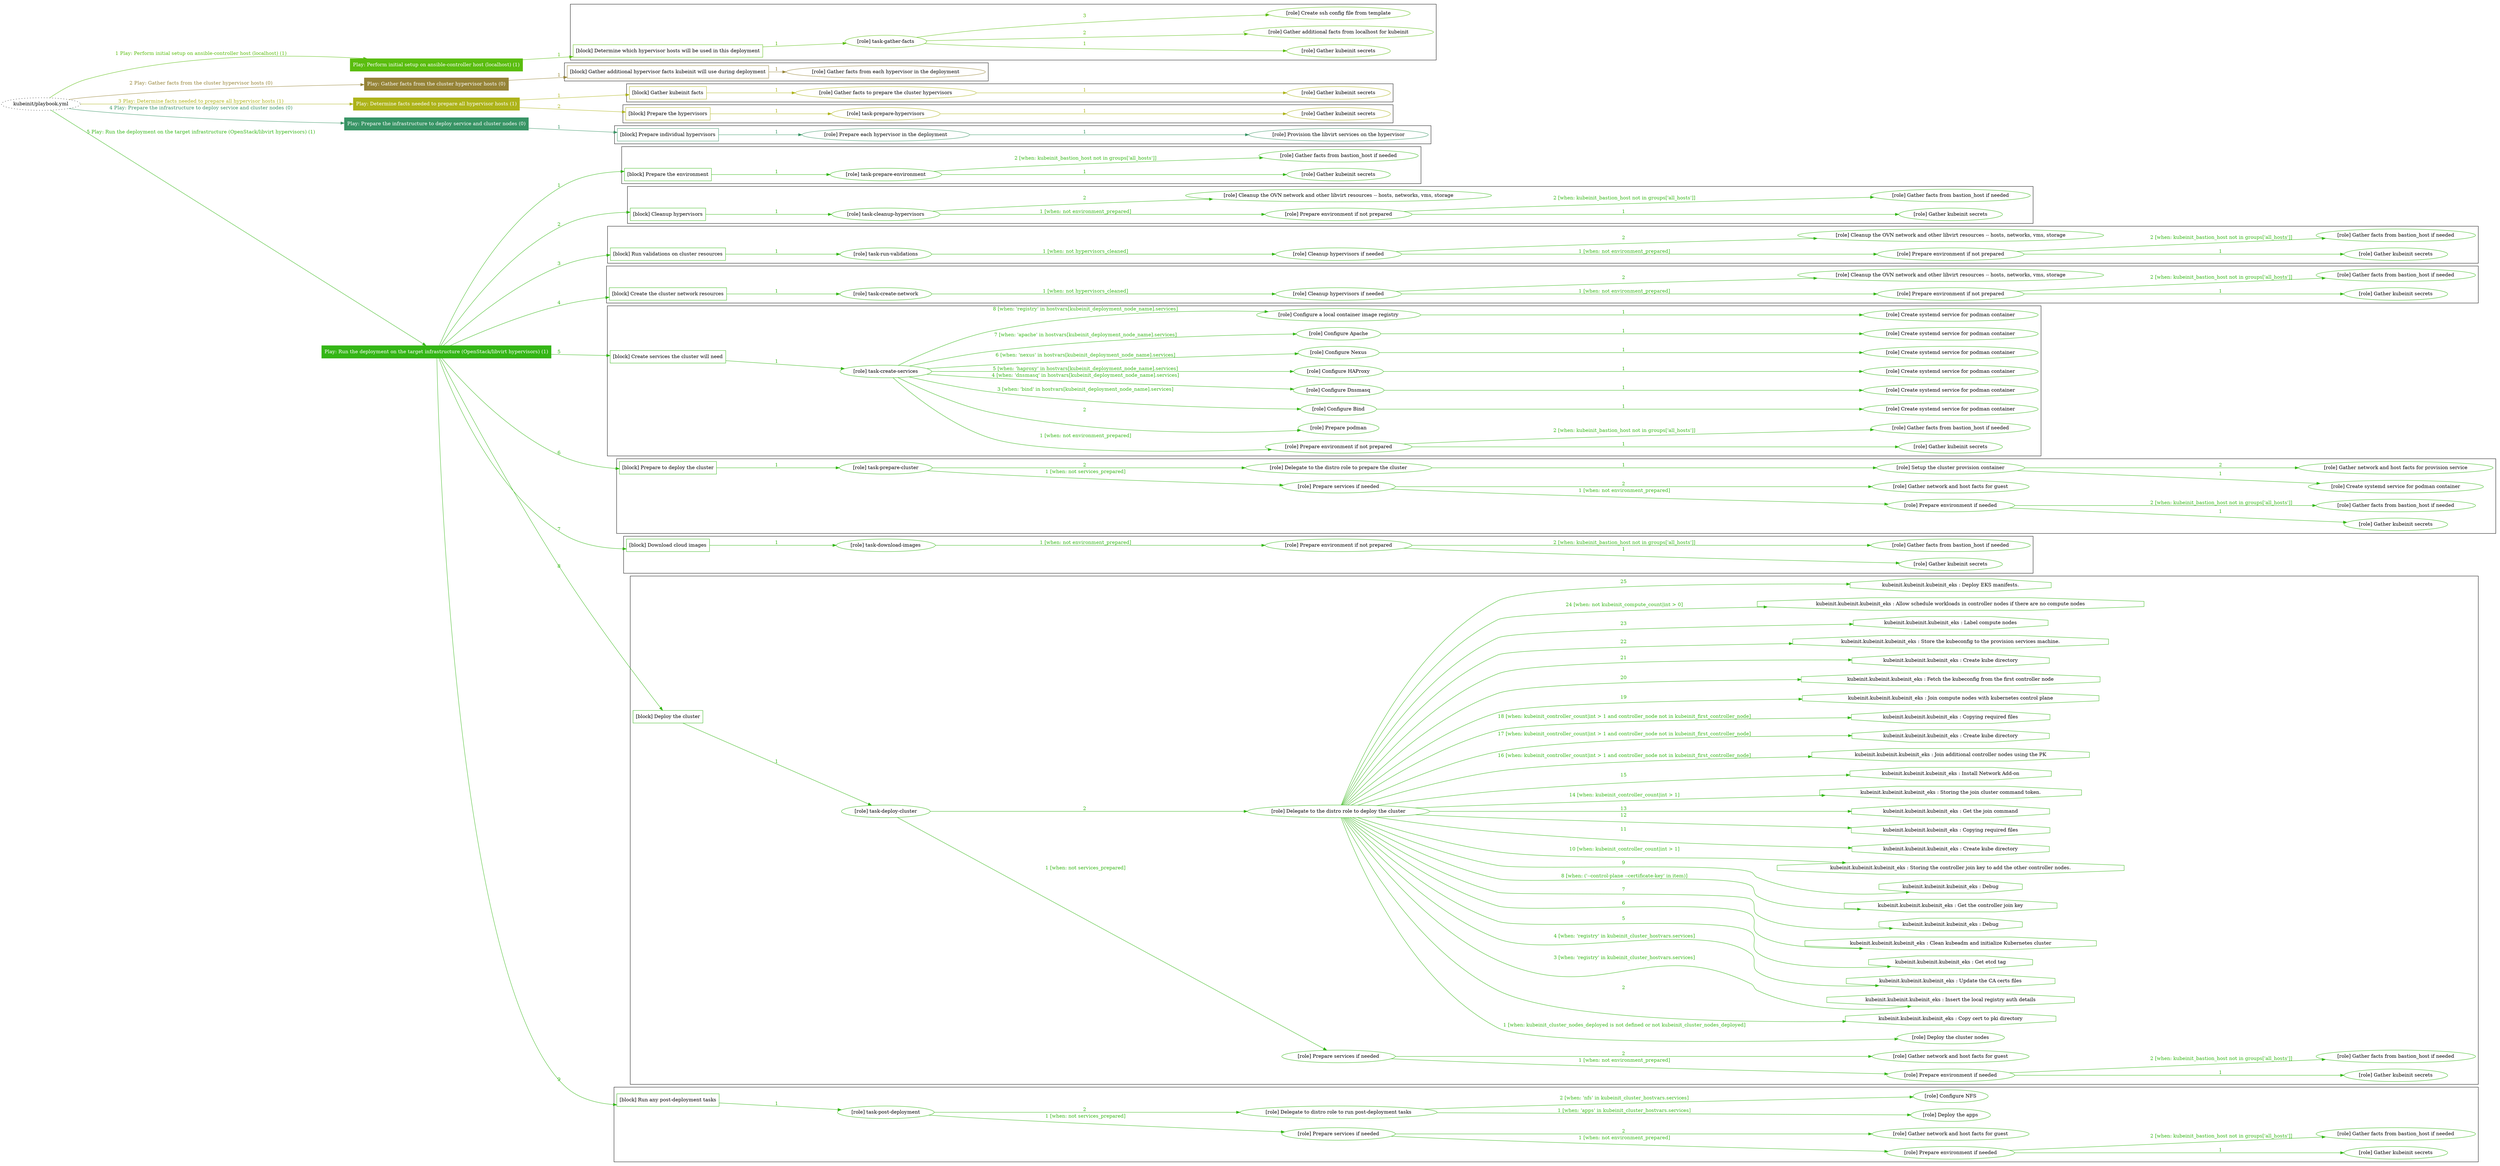 digraph {
	graph [concentrate=true ordering=in rankdir=LR ratio=fill]
	edge [esep=5 sep=10]
	"kubeinit/playbook.yml" [URL="/home/runner/work/kubeinit/kubeinit/kubeinit/playbook.yml" id=playbook_3c4a2fd6 style=dotted]
	"kubeinit/playbook.yml" -> play_ff56e941 [label="1 Play: Perform initial setup on ansible-controller host (localhost) (1)" color="#5abd0f" fontcolor="#5abd0f" id=edge_play_ff56e941 labeltooltip="1 Play: Perform initial setup on ansible-controller host (localhost) (1)" tooltip="1 Play: Perform initial setup on ansible-controller host (localhost) (1)"]
	subgraph "Play: Perform initial setup on ansible-controller host (localhost) (1)" {
		play_ff56e941 [label="Play: Perform initial setup on ansible-controller host (localhost) (1)" URL="/home/runner/work/kubeinit/kubeinit/kubeinit/playbook.yml" color="#5abd0f" fontcolor="#ffffff" id=play_ff56e941 shape=box style=filled tooltip=localhost]
		play_ff56e941 -> block_efc056bb [label=1 color="#5abd0f" fontcolor="#5abd0f" id=edge_block_efc056bb labeltooltip=1 tooltip=1]
		subgraph cluster_block_efc056bb {
			block_efc056bb [label="[block] Determine which hypervisor hosts will be used in this deployment" URL="/home/runner/work/kubeinit/kubeinit/kubeinit/playbook.yml" color="#5abd0f" id=block_efc056bb labeltooltip="Determine which hypervisor hosts will be used in this deployment" shape=box tooltip="Determine which hypervisor hosts will be used in this deployment"]
			block_efc056bb -> role_094a552e [label="1 " color="#5abd0f" fontcolor="#5abd0f" id=edge_role_094a552e labeltooltip="1 " tooltip="1 "]
			subgraph "task-gather-facts" {
				role_094a552e [label="[role] task-gather-facts" URL="/home/runner/work/kubeinit/kubeinit/kubeinit/playbook.yml" color="#5abd0f" id=role_094a552e tooltip="task-gather-facts"]
				role_094a552e -> role_f386c440 [label="1 " color="#5abd0f" fontcolor="#5abd0f" id=edge_role_f386c440 labeltooltip="1 " tooltip="1 "]
				subgraph "Gather kubeinit secrets" {
					role_f386c440 [label="[role] Gather kubeinit secrets" URL="/home/runner/.ansible/collections/ansible_collections/kubeinit/kubeinit/roles/kubeinit_prepare/tasks/build_hypervisors_group.yml" color="#5abd0f" id=role_f386c440 tooltip="Gather kubeinit secrets"]
				}
				role_094a552e -> role_ec011c38 [label="2 " color="#5abd0f" fontcolor="#5abd0f" id=edge_role_ec011c38 labeltooltip="2 " tooltip="2 "]
				subgraph "Gather additional facts from localhost for kubeinit" {
					role_ec011c38 [label="[role] Gather additional facts from localhost for kubeinit" URL="/home/runner/.ansible/collections/ansible_collections/kubeinit/kubeinit/roles/kubeinit_prepare/tasks/build_hypervisors_group.yml" color="#5abd0f" id=role_ec011c38 tooltip="Gather additional facts from localhost for kubeinit"]
				}
				role_094a552e -> role_1ea1b790 [label="3 " color="#5abd0f" fontcolor="#5abd0f" id=edge_role_1ea1b790 labeltooltip="3 " tooltip="3 "]
				subgraph "Create ssh config file from template" {
					role_1ea1b790 [label="[role] Create ssh config file from template" URL="/home/runner/.ansible/collections/ansible_collections/kubeinit/kubeinit/roles/kubeinit_prepare/tasks/build_hypervisors_group.yml" color="#5abd0f" id=role_1ea1b790 tooltip="Create ssh config file from template"]
				}
			}
		}
	}
	"kubeinit/playbook.yml" -> play_ea2cca3d [label="2 Play: Gather facts from the cluster hypervisor hosts (0)" color="#958337" fontcolor="#958337" id=edge_play_ea2cca3d labeltooltip="2 Play: Gather facts from the cluster hypervisor hosts (0)" tooltip="2 Play: Gather facts from the cluster hypervisor hosts (0)"]
	subgraph "Play: Gather facts from the cluster hypervisor hosts (0)" {
		play_ea2cca3d [label="Play: Gather facts from the cluster hypervisor hosts (0)" URL="/home/runner/work/kubeinit/kubeinit/kubeinit/playbook.yml" color="#958337" fontcolor="#ffffff" id=play_ea2cca3d shape=box style=filled tooltip="Play: Gather facts from the cluster hypervisor hosts (0)"]
		play_ea2cca3d -> block_453eec34 [label=1 color="#958337" fontcolor="#958337" id=edge_block_453eec34 labeltooltip=1 tooltip=1]
		subgraph cluster_block_453eec34 {
			block_453eec34 [label="[block] Gather additional hypervisor facts kubeinit will use during deployment" URL="/home/runner/work/kubeinit/kubeinit/kubeinit/playbook.yml" color="#958337" id=block_453eec34 labeltooltip="Gather additional hypervisor facts kubeinit will use during deployment" shape=box tooltip="Gather additional hypervisor facts kubeinit will use during deployment"]
			block_453eec34 -> role_09a8d9e7 [label="1 " color="#958337" fontcolor="#958337" id=edge_role_09a8d9e7 labeltooltip="1 " tooltip="1 "]
			subgraph "Gather facts from each hypervisor in the deployment" {
				role_09a8d9e7 [label="[role] Gather facts from each hypervisor in the deployment" URL="/home/runner/work/kubeinit/kubeinit/kubeinit/playbook.yml" color="#958337" id=role_09a8d9e7 tooltip="Gather facts from each hypervisor in the deployment"]
			}
		}
	}
	"kubeinit/playbook.yml" -> play_f08dbe45 [label="3 Play: Determine facts needed to prepare all hypervisor hosts (1)" color="#adb319" fontcolor="#adb319" id=edge_play_f08dbe45 labeltooltip="3 Play: Determine facts needed to prepare all hypervisor hosts (1)" tooltip="3 Play: Determine facts needed to prepare all hypervisor hosts (1)"]
	subgraph "Play: Determine facts needed to prepare all hypervisor hosts (1)" {
		play_f08dbe45 [label="Play: Determine facts needed to prepare all hypervisor hosts (1)" URL="/home/runner/work/kubeinit/kubeinit/kubeinit/playbook.yml" color="#adb319" fontcolor="#ffffff" id=play_f08dbe45 shape=box style=filled tooltip=localhost]
		play_f08dbe45 -> block_2d4b8bee [label=1 color="#adb319" fontcolor="#adb319" id=edge_block_2d4b8bee labeltooltip=1 tooltip=1]
		subgraph cluster_block_2d4b8bee {
			block_2d4b8bee [label="[block] Gather kubeinit facts" URL="/home/runner/work/kubeinit/kubeinit/kubeinit/playbook.yml" color="#adb319" id=block_2d4b8bee labeltooltip="Gather kubeinit facts" shape=box tooltip="Gather kubeinit facts"]
			block_2d4b8bee -> role_23c3f144 [label="1 " color="#adb319" fontcolor="#adb319" id=edge_role_23c3f144 labeltooltip="1 " tooltip="1 "]
			subgraph "Gather facts to prepare the cluster hypervisors" {
				role_23c3f144 [label="[role] Gather facts to prepare the cluster hypervisors" URL="/home/runner/work/kubeinit/kubeinit/kubeinit/playbook.yml" color="#adb319" id=role_23c3f144 tooltip="Gather facts to prepare the cluster hypervisors"]
				role_23c3f144 -> role_414c5d38 [label="1 " color="#adb319" fontcolor="#adb319" id=edge_role_414c5d38 labeltooltip="1 " tooltip="1 "]
				subgraph "Gather kubeinit secrets" {
					role_414c5d38 [label="[role] Gather kubeinit secrets" URL="/home/runner/.ansible/collections/ansible_collections/kubeinit/kubeinit/roles/kubeinit_prepare/tasks/gather_kubeinit_facts.yml" color="#adb319" id=role_414c5d38 tooltip="Gather kubeinit secrets"]
				}
			}
		}
		play_f08dbe45 -> block_2e0c3105 [label=2 color="#adb319" fontcolor="#adb319" id=edge_block_2e0c3105 labeltooltip=2 tooltip=2]
		subgraph cluster_block_2e0c3105 {
			block_2e0c3105 [label="[block] Prepare the hypervisors" URL="/home/runner/work/kubeinit/kubeinit/kubeinit/playbook.yml" color="#adb319" id=block_2e0c3105 labeltooltip="Prepare the hypervisors" shape=box tooltip="Prepare the hypervisors"]
			block_2e0c3105 -> role_7c29a96d [label="1 " color="#adb319" fontcolor="#adb319" id=edge_role_7c29a96d labeltooltip="1 " tooltip="1 "]
			subgraph "task-prepare-hypervisors" {
				role_7c29a96d [label="[role] task-prepare-hypervisors" URL="/home/runner/work/kubeinit/kubeinit/kubeinit/playbook.yml" color="#adb319" id=role_7c29a96d tooltip="task-prepare-hypervisors"]
				role_7c29a96d -> role_ee4abb49 [label="1 " color="#adb319" fontcolor="#adb319" id=edge_role_ee4abb49 labeltooltip="1 " tooltip="1 "]
				subgraph "Gather kubeinit secrets" {
					role_ee4abb49 [label="[role] Gather kubeinit secrets" URL="/home/runner/.ansible/collections/ansible_collections/kubeinit/kubeinit/roles/kubeinit_prepare/tasks/gather_kubeinit_facts.yml" color="#adb319" id=role_ee4abb49 tooltip="Gather kubeinit secrets"]
				}
			}
		}
	}
	"kubeinit/playbook.yml" -> play_8bb504ed [label="4 Play: Prepare the infrastructure to deploy service and cluster nodes (0)" color="#389465" fontcolor="#389465" id=edge_play_8bb504ed labeltooltip="4 Play: Prepare the infrastructure to deploy service and cluster nodes (0)" tooltip="4 Play: Prepare the infrastructure to deploy service and cluster nodes (0)"]
	subgraph "Play: Prepare the infrastructure to deploy service and cluster nodes (0)" {
		play_8bb504ed [label="Play: Prepare the infrastructure to deploy service and cluster nodes (0)" URL="/home/runner/work/kubeinit/kubeinit/kubeinit/playbook.yml" color="#389465" fontcolor="#ffffff" id=play_8bb504ed shape=box style=filled tooltip="Play: Prepare the infrastructure to deploy service and cluster nodes (0)"]
		play_8bb504ed -> block_c9196745 [label=1 color="#389465" fontcolor="#389465" id=edge_block_c9196745 labeltooltip=1 tooltip=1]
		subgraph cluster_block_c9196745 {
			block_c9196745 [label="[block] Prepare individual hypervisors" URL="/home/runner/work/kubeinit/kubeinit/kubeinit/playbook.yml" color="#389465" id=block_c9196745 labeltooltip="Prepare individual hypervisors" shape=box tooltip="Prepare individual hypervisors"]
			block_c9196745 -> role_8b0c5e3b [label="1 " color="#389465" fontcolor="#389465" id=edge_role_8b0c5e3b labeltooltip="1 " tooltip="1 "]
			subgraph "Prepare each hypervisor in the deployment" {
				role_8b0c5e3b [label="[role] Prepare each hypervisor in the deployment" URL="/home/runner/work/kubeinit/kubeinit/kubeinit/playbook.yml" color="#389465" id=role_8b0c5e3b tooltip="Prepare each hypervisor in the deployment"]
				role_8b0c5e3b -> role_77ee7bd8 [label="1 " color="#389465" fontcolor="#389465" id=edge_role_77ee7bd8 labeltooltip="1 " tooltip="1 "]
				subgraph "Provision the libvirt services on the hypervisor" {
					role_77ee7bd8 [label="[role] Provision the libvirt services on the hypervisor" URL="/home/runner/.ansible/collections/ansible_collections/kubeinit/kubeinit/roles/kubeinit_prepare/tasks/prepare_hypervisor.yml" color="#389465" id=role_77ee7bd8 tooltip="Provision the libvirt services on the hypervisor"]
				}
			}
		}
	}
	"kubeinit/playbook.yml" -> play_d7d7a97f [label="5 Play: Run the deployment on the target infrastructure (OpenStack/libvirt hypervisors) (1)" color="#34b616" fontcolor="#34b616" id=edge_play_d7d7a97f labeltooltip="5 Play: Run the deployment on the target infrastructure (OpenStack/libvirt hypervisors) (1)" tooltip="5 Play: Run the deployment on the target infrastructure (OpenStack/libvirt hypervisors) (1)"]
	subgraph "Play: Run the deployment on the target infrastructure (OpenStack/libvirt hypervisors) (1)" {
		play_d7d7a97f [label="Play: Run the deployment on the target infrastructure (OpenStack/libvirt hypervisors) (1)" URL="/home/runner/work/kubeinit/kubeinit/kubeinit/playbook.yml" color="#34b616" fontcolor="#ffffff" id=play_d7d7a97f shape=box style=filled tooltip=localhost]
		play_d7d7a97f -> block_20510598 [label=1 color="#34b616" fontcolor="#34b616" id=edge_block_20510598 labeltooltip=1 tooltip=1]
		subgraph cluster_block_20510598 {
			block_20510598 [label="[block] Prepare the environment" URL="/home/runner/work/kubeinit/kubeinit/kubeinit/playbook.yml" color="#34b616" id=block_20510598 labeltooltip="Prepare the environment" shape=box tooltip="Prepare the environment"]
			block_20510598 -> role_bfd12444 [label="1 " color="#34b616" fontcolor="#34b616" id=edge_role_bfd12444 labeltooltip="1 " tooltip="1 "]
			subgraph "task-prepare-environment" {
				role_bfd12444 [label="[role] task-prepare-environment" URL="/home/runner/work/kubeinit/kubeinit/kubeinit/playbook.yml" color="#34b616" id=role_bfd12444 tooltip="task-prepare-environment"]
				role_bfd12444 -> role_72b64a2c [label="1 " color="#34b616" fontcolor="#34b616" id=edge_role_72b64a2c labeltooltip="1 " tooltip="1 "]
				subgraph "Gather kubeinit secrets" {
					role_72b64a2c [label="[role] Gather kubeinit secrets" URL="/home/runner/.ansible/collections/ansible_collections/kubeinit/kubeinit/roles/kubeinit_prepare/tasks/gather_kubeinit_facts.yml" color="#34b616" id=role_72b64a2c tooltip="Gather kubeinit secrets"]
				}
				role_bfd12444 -> role_eacb5c40 [label="2 [when: kubeinit_bastion_host not in groups['all_hosts']]" color="#34b616" fontcolor="#34b616" id=edge_role_eacb5c40 labeltooltip="2 [when: kubeinit_bastion_host not in groups['all_hosts']]" tooltip="2 [when: kubeinit_bastion_host not in groups['all_hosts']]"]
				subgraph "Gather facts from bastion_host if needed" {
					role_eacb5c40 [label="[role] Gather facts from bastion_host if needed" URL="/home/runner/.ansible/collections/ansible_collections/kubeinit/kubeinit/roles/kubeinit_prepare/tasks/main.yml" color="#34b616" id=role_eacb5c40 tooltip="Gather facts from bastion_host if needed"]
				}
			}
		}
		play_d7d7a97f -> block_23efe64d [label=2 color="#34b616" fontcolor="#34b616" id=edge_block_23efe64d labeltooltip=2 tooltip=2]
		subgraph cluster_block_23efe64d {
			block_23efe64d [label="[block] Cleanup hypervisors" URL="/home/runner/work/kubeinit/kubeinit/kubeinit/playbook.yml" color="#34b616" id=block_23efe64d labeltooltip="Cleanup hypervisors" shape=box tooltip="Cleanup hypervisors"]
			block_23efe64d -> role_0d5372c2 [label="1 " color="#34b616" fontcolor="#34b616" id=edge_role_0d5372c2 labeltooltip="1 " tooltip="1 "]
			subgraph "task-cleanup-hypervisors" {
				role_0d5372c2 [label="[role] task-cleanup-hypervisors" URL="/home/runner/work/kubeinit/kubeinit/kubeinit/playbook.yml" color="#34b616" id=role_0d5372c2 tooltip="task-cleanup-hypervisors"]
				role_0d5372c2 -> role_ac041e58 [label="1 [when: not environment_prepared]" color="#34b616" fontcolor="#34b616" id=edge_role_ac041e58 labeltooltip="1 [when: not environment_prepared]" tooltip="1 [when: not environment_prepared]"]
				subgraph "Prepare environment if not prepared" {
					role_ac041e58 [label="[role] Prepare environment if not prepared" URL="/home/runner/.ansible/collections/ansible_collections/kubeinit/kubeinit/roles/kubeinit_libvirt/tasks/cleanup_hypervisors.yml" color="#34b616" id=role_ac041e58 tooltip="Prepare environment if not prepared"]
					role_ac041e58 -> role_664329e8 [label="1 " color="#34b616" fontcolor="#34b616" id=edge_role_664329e8 labeltooltip="1 " tooltip="1 "]
					subgraph "Gather kubeinit secrets" {
						role_664329e8 [label="[role] Gather kubeinit secrets" URL="/home/runner/.ansible/collections/ansible_collections/kubeinit/kubeinit/roles/kubeinit_prepare/tasks/gather_kubeinit_facts.yml" color="#34b616" id=role_664329e8 tooltip="Gather kubeinit secrets"]
					}
					role_ac041e58 -> role_dad0dde0 [label="2 [when: kubeinit_bastion_host not in groups['all_hosts']]" color="#34b616" fontcolor="#34b616" id=edge_role_dad0dde0 labeltooltip="2 [when: kubeinit_bastion_host not in groups['all_hosts']]" tooltip="2 [when: kubeinit_bastion_host not in groups['all_hosts']]"]
					subgraph "Gather facts from bastion_host if needed" {
						role_dad0dde0 [label="[role] Gather facts from bastion_host if needed" URL="/home/runner/.ansible/collections/ansible_collections/kubeinit/kubeinit/roles/kubeinit_prepare/tasks/main.yml" color="#34b616" id=role_dad0dde0 tooltip="Gather facts from bastion_host if needed"]
					}
				}
				role_0d5372c2 -> role_94f8c7cb [label="2 " color="#34b616" fontcolor="#34b616" id=edge_role_94f8c7cb labeltooltip="2 " tooltip="2 "]
				subgraph "Cleanup the OVN network and other libvirt resources -- hosts, networks, vms, storage" {
					role_94f8c7cb [label="[role] Cleanup the OVN network and other libvirt resources -- hosts, networks, vms, storage" URL="/home/runner/.ansible/collections/ansible_collections/kubeinit/kubeinit/roles/kubeinit_libvirt/tasks/cleanup_hypervisors.yml" color="#34b616" id=role_94f8c7cb tooltip="Cleanup the OVN network and other libvirt resources -- hosts, networks, vms, storage"]
				}
			}
		}
		play_d7d7a97f -> block_78fdae6c [label=3 color="#34b616" fontcolor="#34b616" id=edge_block_78fdae6c labeltooltip=3 tooltip=3]
		subgraph cluster_block_78fdae6c {
			block_78fdae6c [label="[block] Run validations on cluster resources" URL="/home/runner/work/kubeinit/kubeinit/kubeinit/playbook.yml" color="#34b616" id=block_78fdae6c labeltooltip="Run validations on cluster resources" shape=box tooltip="Run validations on cluster resources"]
			block_78fdae6c -> role_3188694c [label="1 " color="#34b616" fontcolor="#34b616" id=edge_role_3188694c labeltooltip="1 " tooltip="1 "]
			subgraph "task-run-validations" {
				role_3188694c [label="[role] task-run-validations" URL="/home/runner/work/kubeinit/kubeinit/kubeinit/playbook.yml" color="#34b616" id=role_3188694c tooltip="task-run-validations"]
				role_3188694c -> role_e8fc86dd [label="1 [when: not hypervisors_cleaned]" color="#34b616" fontcolor="#34b616" id=edge_role_e8fc86dd labeltooltip="1 [when: not hypervisors_cleaned]" tooltip="1 [when: not hypervisors_cleaned]"]
				subgraph "Cleanup hypervisors if needed" {
					role_e8fc86dd [label="[role] Cleanup hypervisors if needed" URL="/home/runner/.ansible/collections/ansible_collections/kubeinit/kubeinit/roles/kubeinit_validations/tasks/main.yml" color="#34b616" id=role_e8fc86dd tooltip="Cleanup hypervisors if needed"]
					role_e8fc86dd -> role_fff91090 [label="1 [when: not environment_prepared]" color="#34b616" fontcolor="#34b616" id=edge_role_fff91090 labeltooltip="1 [when: not environment_prepared]" tooltip="1 [when: not environment_prepared]"]
					subgraph "Prepare environment if not prepared" {
						role_fff91090 [label="[role] Prepare environment if not prepared" URL="/home/runner/.ansible/collections/ansible_collections/kubeinit/kubeinit/roles/kubeinit_libvirt/tasks/cleanup_hypervisors.yml" color="#34b616" id=role_fff91090 tooltip="Prepare environment if not prepared"]
						role_fff91090 -> role_2e652b79 [label="1 " color="#34b616" fontcolor="#34b616" id=edge_role_2e652b79 labeltooltip="1 " tooltip="1 "]
						subgraph "Gather kubeinit secrets" {
							role_2e652b79 [label="[role] Gather kubeinit secrets" URL="/home/runner/.ansible/collections/ansible_collections/kubeinit/kubeinit/roles/kubeinit_prepare/tasks/gather_kubeinit_facts.yml" color="#34b616" id=role_2e652b79 tooltip="Gather kubeinit secrets"]
						}
						role_fff91090 -> role_cda211ca [label="2 [when: kubeinit_bastion_host not in groups['all_hosts']]" color="#34b616" fontcolor="#34b616" id=edge_role_cda211ca labeltooltip="2 [when: kubeinit_bastion_host not in groups['all_hosts']]" tooltip="2 [when: kubeinit_bastion_host not in groups['all_hosts']]"]
						subgraph "Gather facts from bastion_host if needed" {
							role_cda211ca [label="[role] Gather facts from bastion_host if needed" URL="/home/runner/.ansible/collections/ansible_collections/kubeinit/kubeinit/roles/kubeinit_prepare/tasks/main.yml" color="#34b616" id=role_cda211ca tooltip="Gather facts from bastion_host if needed"]
						}
					}
					role_e8fc86dd -> role_b2dfe588 [label="2 " color="#34b616" fontcolor="#34b616" id=edge_role_b2dfe588 labeltooltip="2 " tooltip="2 "]
					subgraph "Cleanup the OVN network and other libvirt resources -- hosts, networks, vms, storage" {
						role_b2dfe588 [label="[role] Cleanup the OVN network and other libvirt resources -- hosts, networks, vms, storage" URL="/home/runner/.ansible/collections/ansible_collections/kubeinit/kubeinit/roles/kubeinit_libvirt/tasks/cleanup_hypervisors.yml" color="#34b616" id=role_b2dfe588 tooltip="Cleanup the OVN network and other libvirt resources -- hosts, networks, vms, storage"]
					}
				}
			}
		}
		play_d7d7a97f -> block_bb44e377 [label=4 color="#34b616" fontcolor="#34b616" id=edge_block_bb44e377 labeltooltip=4 tooltip=4]
		subgraph cluster_block_bb44e377 {
			block_bb44e377 [label="[block] Create the cluster network resources" URL="/home/runner/work/kubeinit/kubeinit/kubeinit/playbook.yml" color="#34b616" id=block_bb44e377 labeltooltip="Create the cluster network resources" shape=box tooltip="Create the cluster network resources"]
			block_bb44e377 -> role_1056adf1 [label="1 " color="#34b616" fontcolor="#34b616" id=edge_role_1056adf1 labeltooltip="1 " tooltip="1 "]
			subgraph "task-create-network" {
				role_1056adf1 [label="[role] task-create-network" URL="/home/runner/work/kubeinit/kubeinit/kubeinit/playbook.yml" color="#34b616" id=role_1056adf1 tooltip="task-create-network"]
				role_1056adf1 -> role_226eab0c [label="1 [when: not hypervisors_cleaned]" color="#34b616" fontcolor="#34b616" id=edge_role_226eab0c labeltooltip="1 [when: not hypervisors_cleaned]" tooltip="1 [when: not hypervisors_cleaned]"]
				subgraph "Cleanup hypervisors if needed" {
					role_226eab0c [label="[role] Cleanup hypervisors if needed" URL="/home/runner/.ansible/collections/ansible_collections/kubeinit/kubeinit/roles/kubeinit_libvirt/tasks/create_network.yml" color="#34b616" id=role_226eab0c tooltip="Cleanup hypervisors if needed"]
					role_226eab0c -> role_4cae339b [label="1 [when: not environment_prepared]" color="#34b616" fontcolor="#34b616" id=edge_role_4cae339b labeltooltip="1 [when: not environment_prepared]" tooltip="1 [when: not environment_prepared]"]
					subgraph "Prepare environment if not prepared" {
						role_4cae339b [label="[role] Prepare environment if not prepared" URL="/home/runner/.ansible/collections/ansible_collections/kubeinit/kubeinit/roles/kubeinit_libvirt/tasks/cleanup_hypervisors.yml" color="#34b616" id=role_4cae339b tooltip="Prepare environment if not prepared"]
						role_4cae339b -> role_bdf1b0eb [label="1 " color="#34b616" fontcolor="#34b616" id=edge_role_bdf1b0eb labeltooltip="1 " tooltip="1 "]
						subgraph "Gather kubeinit secrets" {
							role_bdf1b0eb [label="[role] Gather kubeinit secrets" URL="/home/runner/.ansible/collections/ansible_collections/kubeinit/kubeinit/roles/kubeinit_prepare/tasks/gather_kubeinit_facts.yml" color="#34b616" id=role_bdf1b0eb tooltip="Gather kubeinit secrets"]
						}
						role_4cae339b -> role_3a543161 [label="2 [when: kubeinit_bastion_host not in groups['all_hosts']]" color="#34b616" fontcolor="#34b616" id=edge_role_3a543161 labeltooltip="2 [when: kubeinit_bastion_host not in groups['all_hosts']]" tooltip="2 [when: kubeinit_bastion_host not in groups['all_hosts']]"]
						subgraph "Gather facts from bastion_host if needed" {
							role_3a543161 [label="[role] Gather facts from bastion_host if needed" URL="/home/runner/.ansible/collections/ansible_collections/kubeinit/kubeinit/roles/kubeinit_prepare/tasks/main.yml" color="#34b616" id=role_3a543161 tooltip="Gather facts from bastion_host if needed"]
						}
					}
					role_226eab0c -> role_e0f97e8c [label="2 " color="#34b616" fontcolor="#34b616" id=edge_role_e0f97e8c labeltooltip="2 " tooltip="2 "]
					subgraph "Cleanup the OVN network and other libvirt resources -- hosts, networks, vms, storage" {
						role_e0f97e8c [label="[role] Cleanup the OVN network and other libvirt resources -- hosts, networks, vms, storage" URL="/home/runner/.ansible/collections/ansible_collections/kubeinit/kubeinit/roles/kubeinit_libvirt/tasks/cleanup_hypervisors.yml" color="#34b616" id=role_e0f97e8c tooltip="Cleanup the OVN network and other libvirt resources -- hosts, networks, vms, storage"]
					}
				}
			}
		}
		play_d7d7a97f -> block_db3d6026 [label=5 color="#34b616" fontcolor="#34b616" id=edge_block_db3d6026 labeltooltip=5 tooltip=5]
		subgraph cluster_block_db3d6026 {
			block_db3d6026 [label="[block] Create services the cluster will need" URL="/home/runner/work/kubeinit/kubeinit/kubeinit/playbook.yml" color="#34b616" id=block_db3d6026 labeltooltip="Create services the cluster will need" shape=box tooltip="Create services the cluster will need"]
			block_db3d6026 -> role_7baf799b [label="1 " color="#34b616" fontcolor="#34b616" id=edge_role_7baf799b labeltooltip="1 " tooltip="1 "]
			subgraph "task-create-services" {
				role_7baf799b [label="[role] task-create-services" URL="/home/runner/work/kubeinit/kubeinit/kubeinit/playbook.yml" color="#34b616" id=role_7baf799b tooltip="task-create-services"]
				role_7baf799b -> role_0ab5ca02 [label="1 [when: not environment_prepared]" color="#34b616" fontcolor="#34b616" id=edge_role_0ab5ca02 labeltooltip="1 [when: not environment_prepared]" tooltip="1 [when: not environment_prepared]"]
				subgraph "Prepare environment if not prepared" {
					role_0ab5ca02 [label="[role] Prepare environment if not prepared" URL="/home/runner/.ansible/collections/ansible_collections/kubeinit/kubeinit/roles/kubeinit_services/tasks/main.yml" color="#34b616" id=role_0ab5ca02 tooltip="Prepare environment if not prepared"]
					role_0ab5ca02 -> role_d75ffa70 [label="1 " color="#34b616" fontcolor="#34b616" id=edge_role_d75ffa70 labeltooltip="1 " tooltip="1 "]
					subgraph "Gather kubeinit secrets" {
						role_d75ffa70 [label="[role] Gather kubeinit secrets" URL="/home/runner/.ansible/collections/ansible_collections/kubeinit/kubeinit/roles/kubeinit_prepare/tasks/gather_kubeinit_facts.yml" color="#34b616" id=role_d75ffa70 tooltip="Gather kubeinit secrets"]
					}
					role_0ab5ca02 -> role_9169dbd5 [label="2 [when: kubeinit_bastion_host not in groups['all_hosts']]" color="#34b616" fontcolor="#34b616" id=edge_role_9169dbd5 labeltooltip="2 [when: kubeinit_bastion_host not in groups['all_hosts']]" tooltip="2 [when: kubeinit_bastion_host not in groups['all_hosts']]"]
					subgraph "Gather facts from bastion_host if needed" {
						role_9169dbd5 [label="[role] Gather facts from bastion_host if needed" URL="/home/runner/.ansible/collections/ansible_collections/kubeinit/kubeinit/roles/kubeinit_prepare/tasks/main.yml" color="#34b616" id=role_9169dbd5 tooltip="Gather facts from bastion_host if needed"]
					}
				}
				role_7baf799b -> role_bf07e1fb [label="2 " color="#34b616" fontcolor="#34b616" id=edge_role_bf07e1fb labeltooltip="2 " tooltip="2 "]
				subgraph "Prepare podman" {
					role_bf07e1fb [label="[role] Prepare podman" URL="/home/runner/.ansible/collections/ansible_collections/kubeinit/kubeinit/roles/kubeinit_services/tasks/00_create_service_pod.yml" color="#34b616" id=role_bf07e1fb tooltip="Prepare podman"]
				}
				role_7baf799b -> role_652571d9 [label="3 [when: 'bind' in hostvars[kubeinit_deployment_node_name].services]" color="#34b616" fontcolor="#34b616" id=edge_role_652571d9 labeltooltip="3 [when: 'bind' in hostvars[kubeinit_deployment_node_name].services]" tooltip="3 [when: 'bind' in hostvars[kubeinit_deployment_node_name].services]"]
				subgraph "Configure Bind" {
					role_652571d9 [label="[role] Configure Bind" URL="/home/runner/.ansible/collections/ansible_collections/kubeinit/kubeinit/roles/kubeinit_services/tasks/start_services_containers.yml" color="#34b616" id=role_652571d9 tooltip="Configure Bind"]
					role_652571d9 -> role_1cec8e5f [label="1 " color="#34b616" fontcolor="#34b616" id=edge_role_1cec8e5f labeltooltip="1 " tooltip="1 "]
					subgraph "Create systemd service for podman container" {
						role_1cec8e5f [label="[role] Create systemd service for podman container" URL="/home/runner/.ansible/collections/ansible_collections/kubeinit/kubeinit/roles/kubeinit_bind/tasks/main.yml" color="#34b616" id=role_1cec8e5f tooltip="Create systemd service for podman container"]
					}
				}
				role_7baf799b -> role_3763406a [label="4 [when: 'dnsmasq' in hostvars[kubeinit_deployment_node_name].services]" color="#34b616" fontcolor="#34b616" id=edge_role_3763406a labeltooltip="4 [when: 'dnsmasq' in hostvars[kubeinit_deployment_node_name].services]" tooltip="4 [when: 'dnsmasq' in hostvars[kubeinit_deployment_node_name].services]"]
				subgraph "Configure Dnsmasq" {
					role_3763406a [label="[role] Configure Dnsmasq" URL="/home/runner/.ansible/collections/ansible_collections/kubeinit/kubeinit/roles/kubeinit_services/tasks/start_services_containers.yml" color="#34b616" id=role_3763406a tooltip="Configure Dnsmasq"]
					role_3763406a -> role_ee6bfa07 [label="1 " color="#34b616" fontcolor="#34b616" id=edge_role_ee6bfa07 labeltooltip="1 " tooltip="1 "]
					subgraph "Create systemd service for podman container" {
						role_ee6bfa07 [label="[role] Create systemd service for podman container" URL="/home/runner/.ansible/collections/ansible_collections/kubeinit/kubeinit/roles/kubeinit_dnsmasq/tasks/main.yml" color="#34b616" id=role_ee6bfa07 tooltip="Create systemd service for podman container"]
					}
				}
				role_7baf799b -> role_3573bc7b [label="5 [when: 'haproxy' in hostvars[kubeinit_deployment_node_name].services]" color="#34b616" fontcolor="#34b616" id=edge_role_3573bc7b labeltooltip="5 [when: 'haproxy' in hostvars[kubeinit_deployment_node_name].services]" tooltip="5 [when: 'haproxy' in hostvars[kubeinit_deployment_node_name].services]"]
				subgraph "Configure HAProxy" {
					role_3573bc7b [label="[role] Configure HAProxy" URL="/home/runner/.ansible/collections/ansible_collections/kubeinit/kubeinit/roles/kubeinit_services/tasks/start_services_containers.yml" color="#34b616" id=role_3573bc7b tooltip="Configure HAProxy"]
					role_3573bc7b -> role_19a57f32 [label="1 " color="#34b616" fontcolor="#34b616" id=edge_role_19a57f32 labeltooltip="1 " tooltip="1 "]
					subgraph "Create systemd service for podman container" {
						role_19a57f32 [label="[role] Create systemd service for podman container" URL="/home/runner/.ansible/collections/ansible_collections/kubeinit/kubeinit/roles/kubeinit_haproxy/tasks/main.yml" color="#34b616" id=role_19a57f32 tooltip="Create systemd service for podman container"]
					}
				}
				role_7baf799b -> role_07b0402d [label="6 [when: 'nexus' in hostvars[kubeinit_deployment_node_name].services]" color="#34b616" fontcolor="#34b616" id=edge_role_07b0402d labeltooltip="6 [when: 'nexus' in hostvars[kubeinit_deployment_node_name].services]" tooltip="6 [when: 'nexus' in hostvars[kubeinit_deployment_node_name].services]"]
				subgraph "Configure Nexus" {
					role_07b0402d [label="[role] Configure Nexus" URL="/home/runner/.ansible/collections/ansible_collections/kubeinit/kubeinit/roles/kubeinit_services/tasks/start_services_containers.yml" color="#34b616" id=role_07b0402d tooltip="Configure Nexus"]
					role_07b0402d -> role_07d5cd12 [label="1 " color="#34b616" fontcolor="#34b616" id=edge_role_07d5cd12 labeltooltip="1 " tooltip="1 "]
					subgraph "Create systemd service for podman container" {
						role_07d5cd12 [label="[role] Create systemd service for podman container" URL="/home/runner/.ansible/collections/ansible_collections/kubeinit/kubeinit/roles/kubeinit_nexus/tasks/main.yml" color="#34b616" id=role_07d5cd12 tooltip="Create systemd service for podman container"]
					}
				}
				role_7baf799b -> role_587647f9 [label="7 [when: 'apache' in hostvars[kubeinit_deployment_node_name].services]" color="#34b616" fontcolor="#34b616" id=edge_role_587647f9 labeltooltip="7 [when: 'apache' in hostvars[kubeinit_deployment_node_name].services]" tooltip="7 [when: 'apache' in hostvars[kubeinit_deployment_node_name].services]"]
				subgraph "Configure Apache" {
					role_587647f9 [label="[role] Configure Apache" URL="/home/runner/.ansible/collections/ansible_collections/kubeinit/kubeinit/roles/kubeinit_services/tasks/start_services_containers.yml" color="#34b616" id=role_587647f9 tooltip="Configure Apache"]
					role_587647f9 -> role_ddf94511 [label="1 " color="#34b616" fontcolor="#34b616" id=edge_role_ddf94511 labeltooltip="1 " tooltip="1 "]
					subgraph "Create systemd service for podman container" {
						role_ddf94511 [label="[role] Create systemd service for podman container" URL="/home/runner/.ansible/collections/ansible_collections/kubeinit/kubeinit/roles/kubeinit_apache/tasks/main.yml" color="#34b616" id=role_ddf94511 tooltip="Create systemd service for podman container"]
					}
				}
				role_7baf799b -> role_3a938834 [label="8 [when: 'registry' in hostvars[kubeinit_deployment_node_name].services]" color="#34b616" fontcolor="#34b616" id=edge_role_3a938834 labeltooltip="8 [when: 'registry' in hostvars[kubeinit_deployment_node_name].services]" tooltip="8 [when: 'registry' in hostvars[kubeinit_deployment_node_name].services]"]
				subgraph "Configure a local container image registry" {
					role_3a938834 [label="[role] Configure a local container image registry" URL="/home/runner/.ansible/collections/ansible_collections/kubeinit/kubeinit/roles/kubeinit_services/tasks/start_services_containers.yml" color="#34b616" id=role_3a938834 tooltip="Configure a local container image registry"]
					role_3a938834 -> role_c09631a4 [label="1 " color="#34b616" fontcolor="#34b616" id=edge_role_c09631a4 labeltooltip="1 " tooltip="1 "]
					subgraph "Create systemd service for podman container" {
						role_c09631a4 [label="[role] Create systemd service for podman container" URL="/home/runner/.ansible/collections/ansible_collections/kubeinit/kubeinit/roles/kubeinit_registry/tasks/main.yml" color="#34b616" id=role_c09631a4 tooltip="Create systemd service for podman container"]
					}
				}
			}
		}
		play_d7d7a97f -> block_b00fe398 [label=6 color="#34b616" fontcolor="#34b616" id=edge_block_b00fe398 labeltooltip=6 tooltip=6]
		subgraph cluster_block_b00fe398 {
			block_b00fe398 [label="[block] Prepare to deploy the cluster" URL="/home/runner/work/kubeinit/kubeinit/kubeinit/playbook.yml" color="#34b616" id=block_b00fe398 labeltooltip="Prepare to deploy the cluster" shape=box tooltip="Prepare to deploy the cluster"]
			block_b00fe398 -> role_ec53e161 [label="1 " color="#34b616" fontcolor="#34b616" id=edge_role_ec53e161 labeltooltip="1 " tooltip="1 "]
			subgraph "task-prepare-cluster" {
				role_ec53e161 [label="[role] task-prepare-cluster" URL="/home/runner/work/kubeinit/kubeinit/kubeinit/playbook.yml" color="#34b616" id=role_ec53e161 tooltip="task-prepare-cluster"]
				role_ec53e161 -> role_24936a47 [label="1 [when: not services_prepared]" color="#34b616" fontcolor="#34b616" id=edge_role_24936a47 labeltooltip="1 [when: not services_prepared]" tooltip="1 [when: not services_prepared]"]
				subgraph "Prepare services if needed" {
					role_24936a47 [label="[role] Prepare services if needed" URL="/home/runner/.ansible/collections/ansible_collections/kubeinit/kubeinit/roles/kubeinit_prepare/tasks/prepare_cluster.yml" color="#34b616" id=role_24936a47 tooltip="Prepare services if needed"]
					role_24936a47 -> role_1325a3d2 [label="1 [when: not environment_prepared]" color="#34b616" fontcolor="#34b616" id=edge_role_1325a3d2 labeltooltip="1 [when: not environment_prepared]" tooltip="1 [when: not environment_prepared]"]
					subgraph "Prepare environment if needed" {
						role_1325a3d2 [label="[role] Prepare environment if needed" URL="/home/runner/.ansible/collections/ansible_collections/kubeinit/kubeinit/roles/kubeinit_services/tasks/prepare_services.yml" color="#34b616" id=role_1325a3d2 tooltip="Prepare environment if needed"]
						role_1325a3d2 -> role_dffd7f0e [label="1 " color="#34b616" fontcolor="#34b616" id=edge_role_dffd7f0e labeltooltip="1 " tooltip="1 "]
						subgraph "Gather kubeinit secrets" {
							role_dffd7f0e [label="[role] Gather kubeinit secrets" URL="/home/runner/.ansible/collections/ansible_collections/kubeinit/kubeinit/roles/kubeinit_prepare/tasks/gather_kubeinit_facts.yml" color="#34b616" id=role_dffd7f0e tooltip="Gather kubeinit secrets"]
						}
						role_1325a3d2 -> role_649ed337 [label="2 [when: kubeinit_bastion_host not in groups['all_hosts']]" color="#34b616" fontcolor="#34b616" id=edge_role_649ed337 labeltooltip="2 [when: kubeinit_bastion_host not in groups['all_hosts']]" tooltip="2 [when: kubeinit_bastion_host not in groups['all_hosts']]"]
						subgraph "Gather facts from bastion_host if needed" {
							role_649ed337 [label="[role] Gather facts from bastion_host if needed" URL="/home/runner/.ansible/collections/ansible_collections/kubeinit/kubeinit/roles/kubeinit_prepare/tasks/main.yml" color="#34b616" id=role_649ed337 tooltip="Gather facts from bastion_host if needed"]
						}
					}
					role_24936a47 -> role_3ba3e81d [label="2 " color="#34b616" fontcolor="#34b616" id=edge_role_3ba3e81d labeltooltip="2 " tooltip="2 "]
					subgraph "Gather network and host facts for guest" {
						role_3ba3e81d [label="[role] Gather network and host facts for guest" URL="/home/runner/.ansible/collections/ansible_collections/kubeinit/kubeinit/roles/kubeinit_services/tasks/prepare_services.yml" color="#34b616" id=role_3ba3e81d tooltip="Gather network and host facts for guest"]
					}
				}
				role_ec53e161 -> role_8bffc720 [label="2 " color="#34b616" fontcolor="#34b616" id=edge_role_8bffc720 labeltooltip="2 " tooltip="2 "]
				subgraph "Delegate to the distro role to prepare the cluster" {
					role_8bffc720 [label="[role] Delegate to the distro role to prepare the cluster" URL="/home/runner/.ansible/collections/ansible_collections/kubeinit/kubeinit/roles/kubeinit_prepare/tasks/prepare_cluster.yml" color="#34b616" id=role_8bffc720 tooltip="Delegate to the distro role to prepare the cluster"]
					role_8bffc720 -> role_3a9d07ad [label="1 " color="#34b616" fontcolor="#34b616" id=edge_role_3a9d07ad labeltooltip="1 " tooltip="1 "]
					subgraph "Setup the cluster provision container" {
						role_3a9d07ad [label="[role] Setup the cluster provision container" URL="/home/runner/.ansible/collections/ansible_collections/kubeinit/kubeinit/roles/kubeinit_eks/tasks/prepare_cluster.yml" color="#34b616" id=role_3a9d07ad tooltip="Setup the cluster provision container"]
						role_3a9d07ad -> role_c58c2078 [label="1 " color="#34b616" fontcolor="#34b616" id=edge_role_c58c2078 labeltooltip="1 " tooltip="1 "]
						subgraph "Create systemd service for podman container" {
							role_c58c2078 [label="[role] Create systemd service for podman container" URL="/home/runner/.ansible/collections/ansible_collections/kubeinit/kubeinit/roles/kubeinit_services/tasks/create_provision_container.yml" color="#34b616" id=role_c58c2078 tooltip="Create systemd service for podman container"]
						}
						role_3a9d07ad -> role_ac3f7b95 [label="2 " color="#34b616" fontcolor="#34b616" id=edge_role_ac3f7b95 labeltooltip="2 " tooltip="2 "]
						subgraph "Gather network and host facts for provision service" {
							role_ac3f7b95 [label="[role] Gather network and host facts for provision service" URL="/home/runner/.ansible/collections/ansible_collections/kubeinit/kubeinit/roles/kubeinit_services/tasks/create_provision_container.yml" color="#34b616" id=role_ac3f7b95 tooltip="Gather network and host facts for provision service"]
						}
					}
				}
			}
		}
		play_d7d7a97f -> block_d0f2ec18 [label=7 color="#34b616" fontcolor="#34b616" id=edge_block_d0f2ec18 labeltooltip=7 tooltip=7]
		subgraph cluster_block_d0f2ec18 {
			block_d0f2ec18 [label="[block] Download cloud images" URL="/home/runner/work/kubeinit/kubeinit/kubeinit/playbook.yml" color="#34b616" id=block_d0f2ec18 labeltooltip="Download cloud images" shape=box tooltip="Download cloud images"]
			block_d0f2ec18 -> role_e196f14a [label="1 " color="#34b616" fontcolor="#34b616" id=edge_role_e196f14a labeltooltip="1 " tooltip="1 "]
			subgraph "task-download-images" {
				role_e196f14a [label="[role] task-download-images" URL="/home/runner/work/kubeinit/kubeinit/kubeinit/playbook.yml" color="#34b616" id=role_e196f14a tooltip="task-download-images"]
				role_e196f14a -> role_4e21af22 [label="1 [when: not environment_prepared]" color="#34b616" fontcolor="#34b616" id=edge_role_4e21af22 labeltooltip="1 [when: not environment_prepared]" tooltip="1 [when: not environment_prepared]"]
				subgraph "Prepare environment if not prepared" {
					role_4e21af22 [label="[role] Prepare environment if not prepared" URL="/home/runner/.ansible/collections/ansible_collections/kubeinit/kubeinit/roles/kubeinit_libvirt/tasks/download_cloud_images.yml" color="#34b616" id=role_4e21af22 tooltip="Prepare environment if not prepared"]
					role_4e21af22 -> role_a9073532 [label="1 " color="#34b616" fontcolor="#34b616" id=edge_role_a9073532 labeltooltip="1 " tooltip="1 "]
					subgraph "Gather kubeinit secrets" {
						role_a9073532 [label="[role] Gather kubeinit secrets" URL="/home/runner/.ansible/collections/ansible_collections/kubeinit/kubeinit/roles/kubeinit_prepare/tasks/gather_kubeinit_facts.yml" color="#34b616" id=role_a9073532 tooltip="Gather kubeinit secrets"]
					}
					role_4e21af22 -> role_630f2818 [label="2 [when: kubeinit_bastion_host not in groups['all_hosts']]" color="#34b616" fontcolor="#34b616" id=edge_role_630f2818 labeltooltip="2 [when: kubeinit_bastion_host not in groups['all_hosts']]" tooltip="2 [when: kubeinit_bastion_host not in groups['all_hosts']]"]
					subgraph "Gather facts from bastion_host if needed" {
						role_630f2818 [label="[role] Gather facts from bastion_host if needed" URL="/home/runner/.ansible/collections/ansible_collections/kubeinit/kubeinit/roles/kubeinit_prepare/tasks/main.yml" color="#34b616" id=role_630f2818 tooltip="Gather facts from bastion_host if needed"]
					}
				}
			}
		}
		play_d7d7a97f -> block_aae7c016 [label=8 color="#34b616" fontcolor="#34b616" id=edge_block_aae7c016 labeltooltip=8 tooltip=8]
		subgraph cluster_block_aae7c016 {
			block_aae7c016 [label="[block] Deploy the cluster" URL="/home/runner/work/kubeinit/kubeinit/kubeinit/playbook.yml" color="#34b616" id=block_aae7c016 labeltooltip="Deploy the cluster" shape=box tooltip="Deploy the cluster"]
			block_aae7c016 -> role_a44937cf [label="1 " color="#34b616" fontcolor="#34b616" id=edge_role_a44937cf labeltooltip="1 " tooltip="1 "]
			subgraph "task-deploy-cluster" {
				role_a44937cf [label="[role] task-deploy-cluster" URL="/home/runner/work/kubeinit/kubeinit/kubeinit/playbook.yml" color="#34b616" id=role_a44937cf tooltip="task-deploy-cluster"]
				role_a44937cf -> role_d89fb4ef [label="1 [when: not services_prepared]" color="#34b616" fontcolor="#34b616" id=edge_role_d89fb4ef labeltooltip="1 [when: not services_prepared]" tooltip="1 [when: not services_prepared]"]
				subgraph "Prepare services if needed" {
					role_d89fb4ef [label="[role] Prepare services if needed" URL="/home/runner/.ansible/collections/ansible_collections/kubeinit/kubeinit/roles/kubeinit_prepare/tasks/deploy_cluster.yml" color="#34b616" id=role_d89fb4ef tooltip="Prepare services if needed"]
					role_d89fb4ef -> role_89d1ef6b [label="1 [when: not environment_prepared]" color="#34b616" fontcolor="#34b616" id=edge_role_89d1ef6b labeltooltip="1 [when: not environment_prepared]" tooltip="1 [when: not environment_prepared]"]
					subgraph "Prepare environment if needed" {
						role_89d1ef6b [label="[role] Prepare environment if needed" URL="/home/runner/.ansible/collections/ansible_collections/kubeinit/kubeinit/roles/kubeinit_services/tasks/prepare_services.yml" color="#34b616" id=role_89d1ef6b tooltip="Prepare environment if needed"]
						role_89d1ef6b -> role_6744a1c8 [label="1 " color="#34b616" fontcolor="#34b616" id=edge_role_6744a1c8 labeltooltip="1 " tooltip="1 "]
						subgraph "Gather kubeinit secrets" {
							role_6744a1c8 [label="[role] Gather kubeinit secrets" URL="/home/runner/.ansible/collections/ansible_collections/kubeinit/kubeinit/roles/kubeinit_prepare/tasks/gather_kubeinit_facts.yml" color="#34b616" id=role_6744a1c8 tooltip="Gather kubeinit secrets"]
						}
						role_89d1ef6b -> role_a6780c4c [label="2 [when: kubeinit_bastion_host not in groups['all_hosts']]" color="#34b616" fontcolor="#34b616" id=edge_role_a6780c4c labeltooltip="2 [when: kubeinit_bastion_host not in groups['all_hosts']]" tooltip="2 [when: kubeinit_bastion_host not in groups['all_hosts']]"]
						subgraph "Gather facts from bastion_host if needed" {
							role_a6780c4c [label="[role] Gather facts from bastion_host if needed" URL="/home/runner/.ansible/collections/ansible_collections/kubeinit/kubeinit/roles/kubeinit_prepare/tasks/main.yml" color="#34b616" id=role_a6780c4c tooltip="Gather facts from bastion_host if needed"]
						}
					}
					role_d89fb4ef -> role_31244be3 [label="2 " color="#34b616" fontcolor="#34b616" id=edge_role_31244be3 labeltooltip="2 " tooltip="2 "]
					subgraph "Gather network and host facts for guest" {
						role_31244be3 [label="[role] Gather network and host facts for guest" URL="/home/runner/.ansible/collections/ansible_collections/kubeinit/kubeinit/roles/kubeinit_services/tasks/prepare_services.yml" color="#34b616" id=role_31244be3 tooltip="Gather network and host facts for guest"]
					}
				}
				role_a44937cf -> role_a7aff4be [label="2 " color="#34b616" fontcolor="#34b616" id=edge_role_a7aff4be labeltooltip="2 " tooltip="2 "]
				subgraph "Delegate to the distro role to deploy the cluster" {
					role_a7aff4be [label="[role] Delegate to the distro role to deploy the cluster" URL="/home/runner/.ansible/collections/ansible_collections/kubeinit/kubeinit/roles/kubeinit_prepare/tasks/deploy_cluster.yml" color="#34b616" id=role_a7aff4be tooltip="Delegate to the distro role to deploy the cluster"]
					role_a7aff4be -> role_ec024781 [label="1 [when: kubeinit_cluster_nodes_deployed is not defined or not kubeinit_cluster_nodes_deployed]" color="#34b616" fontcolor="#34b616" id=edge_role_ec024781 labeltooltip="1 [when: kubeinit_cluster_nodes_deployed is not defined or not kubeinit_cluster_nodes_deployed]" tooltip="1 [when: kubeinit_cluster_nodes_deployed is not defined or not kubeinit_cluster_nodes_deployed]"]
					subgraph "Deploy the cluster nodes" {
						role_ec024781 [label="[role] Deploy the cluster nodes" URL="/home/runner/.ansible/collections/ansible_collections/kubeinit/kubeinit/roles/kubeinit_eks/tasks/main.yml" color="#34b616" id=role_ec024781 tooltip="Deploy the cluster nodes"]
					}
					task_0b07c7c9 [label="kubeinit.kubeinit.kubeinit_eks : Copy cert to pki directory" URL="/home/runner/.ansible/collections/ansible_collections/kubeinit/kubeinit/roles/kubeinit_eks/tasks/main.yml" color="#34b616" id=task_0b07c7c9 shape=octagon tooltip="kubeinit.kubeinit.kubeinit_eks : Copy cert to pki directory"]
					role_a7aff4be -> task_0b07c7c9 [label="2 " color="#34b616" fontcolor="#34b616" id=edge_task_0b07c7c9 labeltooltip="2 " tooltip="2 "]
					task_c31ab47b [label="kubeinit.kubeinit.kubeinit_eks : Insert the local registry auth details" URL="/home/runner/.ansible/collections/ansible_collections/kubeinit/kubeinit/roles/kubeinit_eks/tasks/main.yml" color="#34b616" id=task_c31ab47b shape=octagon tooltip="kubeinit.kubeinit.kubeinit_eks : Insert the local registry auth details"]
					role_a7aff4be -> task_c31ab47b [label="3 [when: 'registry' in kubeinit_cluster_hostvars.services]" color="#34b616" fontcolor="#34b616" id=edge_task_c31ab47b labeltooltip="3 [when: 'registry' in kubeinit_cluster_hostvars.services]" tooltip="3 [when: 'registry' in kubeinit_cluster_hostvars.services]"]
					task_f013373b [label="kubeinit.kubeinit.kubeinit_eks : Update the CA certs files" URL="/home/runner/.ansible/collections/ansible_collections/kubeinit/kubeinit/roles/kubeinit_eks/tasks/main.yml" color="#34b616" id=task_f013373b shape=octagon tooltip="kubeinit.kubeinit.kubeinit_eks : Update the CA certs files"]
					role_a7aff4be -> task_f013373b [label="4 [when: 'registry' in kubeinit_cluster_hostvars.services]" color="#34b616" fontcolor="#34b616" id=edge_task_f013373b labeltooltip="4 [when: 'registry' in kubeinit_cluster_hostvars.services]" tooltip="4 [when: 'registry' in kubeinit_cluster_hostvars.services]"]
					task_7c74a488 [label="kubeinit.kubeinit.kubeinit_eks : Get etcd tag" URL="/home/runner/.ansible/collections/ansible_collections/kubeinit/kubeinit/roles/kubeinit_eks/tasks/main.yml" color="#34b616" id=task_7c74a488 shape=octagon tooltip="kubeinit.kubeinit.kubeinit_eks : Get etcd tag"]
					role_a7aff4be -> task_7c74a488 [label="5 " color="#34b616" fontcolor="#34b616" id=edge_task_7c74a488 labeltooltip="5 " tooltip="5 "]
					task_63011545 [label="kubeinit.kubeinit.kubeinit_eks : Clean kubeadm and initialize Kubernetes cluster" URL="/home/runner/.ansible/collections/ansible_collections/kubeinit/kubeinit/roles/kubeinit_eks/tasks/main.yml" color="#34b616" id=task_63011545 shape=octagon tooltip="kubeinit.kubeinit.kubeinit_eks : Clean kubeadm and initialize Kubernetes cluster"]
					role_a7aff4be -> task_63011545 [label="6 " color="#34b616" fontcolor="#34b616" id=edge_task_63011545 labeltooltip="6 " tooltip="6 "]
					task_7d3e189b [label="kubeinit.kubeinit.kubeinit_eks : Debug" URL="/home/runner/.ansible/collections/ansible_collections/kubeinit/kubeinit/roles/kubeinit_eks/tasks/main.yml" color="#34b616" id=task_7d3e189b shape=octagon tooltip="kubeinit.kubeinit.kubeinit_eks : Debug"]
					role_a7aff4be -> task_7d3e189b [label="7 " color="#34b616" fontcolor="#34b616" id=edge_task_7d3e189b labeltooltip="7 " tooltip="7 "]
					task_0316bc8c [label="kubeinit.kubeinit.kubeinit_eks : Get the controller join key" URL="/home/runner/.ansible/collections/ansible_collections/kubeinit/kubeinit/roles/kubeinit_eks/tasks/main.yml" color="#34b616" id=task_0316bc8c shape=octagon tooltip="kubeinit.kubeinit.kubeinit_eks : Get the controller join key"]
					role_a7aff4be -> task_0316bc8c [label="8 [when: ('--control-plane --certificate-key' in item)]" color="#34b616" fontcolor="#34b616" id=edge_task_0316bc8c labeltooltip="8 [when: ('--control-plane --certificate-key' in item)]" tooltip="8 [when: ('--control-plane --certificate-key' in item)]"]
					task_4f579d7f [label="kubeinit.kubeinit.kubeinit_eks : Debug" URL="/home/runner/.ansible/collections/ansible_collections/kubeinit/kubeinit/roles/kubeinit_eks/tasks/main.yml" color="#34b616" id=task_4f579d7f shape=octagon tooltip="kubeinit.kubeinit.kubeinit_eks : Debug"]
					role_a7aff4be -> task_4f579d7f [label="9 " color="#34b616" fontcolor="#34b616" id=edge_task_4f579d7f labeltooltip="9 " tooltip="9 "]
					task_4e348538 [label="kubeinit.kubeinit.kubeinit_eks : Storing the controller join key to add the other controller nodes." URL="/home/runner/.ansible/collections/ansible_collections/kubeinit/kubeinit/roles/kubeinit_eks/tasks/main.yml" color="#34b616" id=task_4e348538 shape=octagon tooltip="kubeinit.kubeinit.kubeinit_eks : Storing the controller join key to add the other controller nodes."]
					role_a7aff4be -> task_4e348538 [label="10 [when: kubeinit_controller_count|int > 1]" color="#34b616" fontcolor="#34b616" id=edge_task_4e348538 labeltooltip="10 [when: kubeinit_controller_count|int > 1]" tooltip="10 [when: kubeinit_controller_count|int > 1]"]
					task_676b48a6 [label="kubeinit.kubeinit.kubeinit_eks : Create kube directory" URL="/home/runner/.ansible/collections/ansible_collections/kubeinit/kubeinit/roles/kubeinit_eks/tasks/main.yml" color="#34b616" id=task_676b48a6 shape=octagon tooltip="kubeinit.kubeinit.kubeinit_eks : Create kube directory"]
					role_a7aff4be -> task_676b48a6 [label="11 " color="#34b616" fontcolor="#34b616" id=edge_task_676b48a6 labeltooltip="11 " tooltip="11 "]
					task_d1feeac9 [label="kubeinit.kubeinit.kubeinit_eks : Copying required files" URL="/home/runner/.ansible/collections/ansible_collections/kubeinit/kubeinit/roles/kubeinit_eks/tasks/main.yml" color="#34b616" id=task_d1feeac9 shape=octagon tooltip="kubeinit.kubeinit.kubeinit_eks : Copying required files"]
					role_a7aff4be -> task_d1feeac9 [label="12 " color="#34b616" fontcolor="#34b616" id=edge_task_d1feeac9 labeltooltip="12 " tooltip="12 "]
					task_50b9716b [label="kubeinit.kubeinit.kubeinit_eks : Get the join command" URL="/home/runner/.ansible/collections/ansible_collections/kubeinit/kubeinit/roles/kubeinit_eks/tasks/main.yml" color="#34b616" id=task_50b9716b shape=octagon tooltip="kubeinit.kubeinit.kubeinit_eks : Get the join command"]
					role_a7aff4be -> task_50b9716b [label="13 " color="#34b616" fontcolor="#34b616" id=edge_task_50b9716b labeltooltip="13 " tooltip="13 "]
					task_6cfa0be6 [label="kubeinit.kubeinit.kubeinit_eks : Storing the join cluster command token." URL="/home/runner/.ansible/collections/ansible_collections/kubeinit/kubeinit/roles/kubeinit_eks/tasks/main.yml" color="#34b616" id=task_6cfa0be6 shape=octagon tooltip="kubeinit.kubeinit.kubeinit_eks : Storing the join cluster command token."]
					role_a7aff4be -> task_6cfa0be6 [label="14 [when: kubeinit_controller_count|int > 1]" color="#34b616" fontcolor="#34b616" id=edge_task_6cfa0be6 labeltooltip="14 [when: kubeinit_controller_count|int > 1]" tooltip="14 [when: kubeinit_controller_count|int > 1]"]
					task_9a4ab435 [label="kubeinit.kubeinit.kubeinit_eks : Install Network Add-on" URL="/home/runner/.ansible/collections/ansible_collections/kubeinit/kubeinit/roles/kubeinit_eks/tasks/main.yml" color="#34b616" id=task_9a4ab435 shape=octagon tooltip="kubeinit.kubeinit.kubeinit_eks : Install Network Add-on"]
					role_a7aff4be -> task_9a4ab435 [label="15 " color="#34b616" fontcolor="#34b616" id=edge_task_9a4ab435 labeltooltip="15 " tooltip="15 "]
					task_b4ff18ab [label="kubeinit.kubeinit.kubeinit_eks : Join additional controller nodes using the PK" URL="/home/runner/.ansible/collections/ansible_collections/kubeinit/kubeinit/roles/kubeinit_eks/tasks/main.yml" color="#34b616" id=task_b4ff18ab shape=octagon tooltip="kubeinit.kubeinit.kubeinit_eks : Join additional controller nodes using the PK"]
					role_a7aff4be -> task_b4ff18ab [label="16 [when: kubeinit_controller_count|int > 1 and controller_node not in kubeinit_first_controller_node]" color="#34b616" fontcolor="#34b616" id=edge_task_b4ff18ab labeltooltip="16 [when: kubeinit_controller_count|int > 1 and controller_node not in kubeinit_first_controller_node]" tooltip="16 [when: kubeinit_controller_count|int > 1 and controller_node not in kubeinit_first_controller_node]"]
					task_a2cd544e [label="kubeinit.kubeinit.kubeinit_eks : Create kube directory" URL="/home/runner/.ansible/collections/ansible_collections/kubeinit/kubeinit/roles/kubeinit_eks/tasks/main.yml" color="#34b616" id=task_a2cd544e shape=octagon tooltip="kubeinit.kubeinit.kubeinit_eks : Create kube directory"]
					role_a7aff4be -> task_a2cd544e [label="17 [when: kubeinit_controller_count|int > 1 and controller_node not in kubeinit_first_controller_node]" color="#34b616" fontcolor="#34b616" id=edge_task_a2cd544e labeltooltip="17 [when: kubeinit_controller_count|int > 1 and controller_node not in kubeinit_first_controller_node]" tooltip="17 [when: kubeinit_controller_count|int > 1 and controller_node not in kubeinit_first_controller_node]"]
					task_5c88e00f [label="kubeinit.kubeinit.kubeinit_eks : Copying required files" URL="/home/runner/.ansible/collections/ansible_collections/kubeinit/kubeinit/roles/kubeinit_eks/tasks/main.yml" color="#34b616" id=task_5c88e00f shape=octagon tooltip="kubeinit.kubeinit.kubeinit_eks : Copying required files"]
					role_a7aff4be -> task_5c88e00f [label="18 [when: kubeinit_controller_count|int > 1 and controller_node not in kubeinit_first_controller_node]" color="#34b616" fontcolor="#34b616" id=edge_task_5c88e00f labeltooltip="18 [when: kubeinit_controller_count|int > 1 and controller_node not in kubeinit_first_controller_node]" tooltip="18 [when: kubeinit_controller_count|int > 1 and controller_node not in kubeinit_first_controller_node]"]
					task_9ee20a10 [label="kubeinit.kubeinit.kubeinit_eks : Join compute nodes with kubernetes control plane" URL="/home/runner/.ansible/collections/ansible_collections/kubeinit/kubeinit/roles/kubeinit_eks/tasks/main.yml" color="#34b616" id=task_9ee20a10 shape=octagon tooltip="kubeinit.kubeinit.kubeinit_eks : Join compute nodes with kubernetes control plane"]
					role_a7aff4be -> task_9ee20a10 [label="19 " color="#34b616" fontcolor="#34b616" id=edge_task_9ee20a10 labeltooltip="19 " tooltip="19 "]
					task_93972454 [label="kubeinit.kubeinit.kubeinit_eks : Fetch the kubeconfig from the first controller node" URL="/home/runner/.ansible/collections/ansible_collections/kubeinit/kubeinit/roles/kubeinit_eks/tasks/main.yml" color="#34b616" id=task_93972454 shape=octagon tooltip="kubeinit.kubeinit.kubeinit_eks : Fetch the kubeconfig from the first controller node"]
					role_a7aff4be -> task_93972454 [label="20 " color="#34b616" fontcolor="#34b616" id=edge_task_93972454 labeltooltip="20 " tooltip="20 "]
					task_142804dd [label="kubeinit.kubeinit.kubeinit_eks : Create kube directory" URL="/home/runner/.ansible/collections/ansible_collections/kubeinit/kubeinit/roles/kubeinit_eks/tasks/main.yml" color="#34b616" id=task_142804dd shape=octagon tooltip="kubeinit.kubeinit.kubeinit_eks : Create kube directory"]
					role_a7aff4be -> task_142804dd [label="21 " color="#34b616" fontcolor="#34b616" id=edge_task_142804dd labeltooltip="21 " tooltip="21 "]
					task_443e3e66 [label="kubeinit.kubeinit.kubeinit_eks : Store the kubeconfig to the provision services machine." URL="/home/runner/.ansible/collections/ansible_collections/kubeinit/kubeinit/roles/kubeinit_eks/tasks/main.yml" color="#34b616" id=task_443e3e66 shape=octagon tooltip="kubeinit.kubeinit.kubeinit_eks : Store the kubeconfig to the provision services machine."]
					role_a7aff4be -> task_443e3e66 [label="22 " color="#34b616" fontcolor="#34b616" id=edge_task_443e3e66 labeltooltip="22 " tooltip="22 "]
					task_9d373e6d [label="kubeinit.kubeinit.kubeinit_eks : Label compute nodes" URL="/home/runner/.ansible/collections/ansible_collections/kubeinit/kubeinit/roles/kubeinit_eks/tasks/main.yml" color="#34b616" id=task_9d373e6d shape=octagon tooltip="kubeinit.kubeinit.kubeinit_eks : Label compute nodes"]
					role_a7aff4be -> task_9d373e6d [label="23 " color="#34b616" fontcolor="#34b616" id=edge_task_9d373e6d labeltooltip="23 " tooltip="23 "]
					task_1436b355 [label="kubeinit.kubeinit.kubeinit_eks : Allow schedule workloads in controller nodes if there are no compute nodes" URL="/home/runner/.ansible/collections/ansible_collections/kubeinit/kubeinit/roles/kubeinit_eks/tasks/main.yml" color="#34b616" id=task_1436b355 shape=octagon tooltip="kubeinit.kubeinit.kubeinit_eks : Allow schedule workloads in controller nodes if there are no compute nodes"]
					role_a7aff4be -> task_1436b355 [label="24 [when: not kubeinit_compute_count|int > 0]" color="#34b616" fontcolor="#34b616" id=edge_task_1436b355 labeltooltip="24 [when: not kubeinit_compute_count|int > 0]" tooltip="24 [when: not kubeinit_compute_count|int > 0]"]
					task_4df2fc59 [label="kubeinit.kubeinit.kubeinit_eks : Deploy EKS manifests." URL="/home/runner/.ansible/collections/ansible_collections/kubeinit/kubeinit/roles/kubeinit_eks/tasks/main.yml" color="#34b616" id=task_4df2fc59 shape=octagon tooltip="kubeinit.kubeinit.kubeinit_eks : Deploy EKS manifests."]
					role_a7aff4be -> task_4df2fc59 [label="25 " color="#34b616" fontcolor="#34b616" id=edge_task_4df2fc59 labeltooltip="25 " tooltip="25 "]
				}
			}
		}
		play_d7d7a97f -> block_3a949397 [label=9 color="#34b616" fontcolor="#34b616" id=edge_block_3a949397 labeltooltip=9 tooltip=9]
		subgraph cluster_block_3a949397 {
			block_3a949397 [label="[block] Run any post-deployment tasks" URL="/home/runner/work/kubeinit/kubeinit/kubeinit/playbook.yml" color="#34b616" id=block_3a949397 labeltooltip="Run any post-deployment tasks" shape=box tooltip="Run any post-deployment tasks"]
			block_3a949397 -> role_c7e6903a [label="1 " color="#34b616" fontcolor="#34b616" id=edge_role_c7e6903a labeltooltip="1 " tooltip="1 "]
			subgraph "task-post-deployment" {
				role_c7e6903a [label="[role] task-post-deployment" URL="/home/runner/work/kubeinit/kubeinit/kubeinit/playbook.yml" color="#34b616" id=role_c7e6903a tooltip="task-post-deployment"]
				role_c7e6903a -> role_15b43d44 [label="1 [when: not services_prepared]" color="#34b616" fontcolor="#34b616" id=edge_role_15b43d44 labeltooltip="1 [when: not services_prepared]" tooltip="1 [when: not services_prepared]"]
				subgraph "Prepare services if needed" {
					role_15b43d44 [label="[role] Prepare services if needed" URL="/home/runner/.ansible/collections/ansible_collections/kubeinit/kubeinit/roles/kubeinit_prepare/tasks/post_deployment.yml" color="#34b616" id=role_15b43d44 tooltip="Prepare services if needed"]
					role_15b43d44 -> role_67ae0e4f [label="1 [when: not environment_prepared]" color="#34b616" fontcolor="#34b616" id=edge_role_67ae0e4f labeltooltip="1 [when: not environment_prepared]" tooltip="1 [when: not environment_prepared]"]
					subgraph "Prepare environment if needed" {
						role_67ae0e4f [label="[role] Prepare environment if needed" URL="/home/runner/.ansible/collections/ansible_collections/kubeinit/kubeinit/roles/kubeinit_services/tasks/prepare_services.yml" color="#34b616" id=role_67ae0e4f tooltip="Prepare environment if needed"]
						role_67ae0e4f -> role_5cf9b4c8 [label="1 " color="#34b616" fontcolor="#34b616" id=edge_role_5cf9b4c8 labeltooltip="1 " tooltip="1 "]
						subgraph "Gather kubeinit secrets" {
							role_5cf9b4c8 [label="[role] Gather kubeinit secrets" URL="/home/runner/.ansible/collections/ansible_collections/kubeinit/kubeinit/roles/kubeinit_prepare/tasks/gather_kubeinit_facts.yml" color="#34b616" id=role_5cf9b4c8 tooltip="Gather kubeinit secrets"]
						}
						role_67ae0e4f -> role_ee8d92ee [label="2 [when: kubeinit_bastion_host not in groups['all_hosts']]" color="#34b616" fontcolor="#34b616" id=edge_role_ee8d92ee labeltooltip="2 [when: kubeinit_bastion_host not in groups['all_hosts']]" tooltip="2 [when: kubeinit_bastion_host not in groups['all_hosts']]"]
						subgraph "Gather facts from bastion_host if needed" {
							role_ee8d92ee [label="[role] Gather facts from bastion_host if needed" URL="/home/runner/.ansible/collections/ansible_collections/kubeinit/kubeinit/roles/kubeinit_prepare/tasks/main.yml" color="#34b616" id=role_ee8d92ee tooltip="Gather facts from bastion_host if needed"]
						}
					}
					role_15b43d44 -> role_3428ed98 [label="2 " color="#34b616" fontcolor="#34b616" id=edge_role_3428ed98 labeltooltip="2 " tooltip="2 "]
					subgraph "Gather network and host facts for guest" {
						role_3428ed98 [label="[role] Gather network and host facts for guest" URL="/home/runner/.ansible/collections/ansible_collections/kubeinit/kubeinit/roles/kubeinit_services/tasks/prepare_services.yml" color="#34b616" id=role_3428ed98 tooltip="Gather network and host facts for guest"]
					}
				}
				role_c7e6903a -> role_d2849b0d [label="2 " color="#34b616" fontcolor="#34b616" id=edge_role_d2849b0d labeltooltip="2 " tooltip="2 "]
				subgraph "Delegate to distro role to run post-deployment tasks" {
					role_d2849b0d [label="[role] Delegate to distro role to run post-deployment tasks" URL="/home/runner/.ansible/collections/ansible_collections/kubeinit/kubeinit/roles/kubeinit_prepare/tasks/post_deployment.yml" color="#34b616" id=role_d2849b0d tooltip="Delegate to distro role to run post-deployment tasks"]
					role_d2849b0d -> role_1c78147d [label="1 [when: 'apps' in kubeinit_cluster_hostvars.services]" color="#34b616" fontcolor="#34b616" id=edge_role_1c78147d labeltooltip="1 [when: 'apps' in kubeinit_cluster_hostvars.services]" tooltip="1 [when: 'apps' in kubeinit_cluster_hostvars.services]"]
					subgraph "Deploy the apps" {
						role_1c78147d [label="[role] Deploy the apps" URL="/home/runner/.ansible/collections/ansible_collections/kubeinit/kubeinit/roles/kubeinit_eks/tasks/post_deployment_tasks.yml" color="#34b616" id=role_1c78147d tooltip="Deploy the apps"]
					}
					role_d2849b0d -> role_78fd5d9f [label="2 [when: 'nfs' in kubeinit_cluster_hostvars.services]" color="#34b616" fontcolor="#34b616" id=edge_role_78fd5d9f labeltooltip="2 [when: 'nfs' in kubeinit_cluster_hostvars.services]" tooltip="2 [when: 'nfs' in kubeinit_cluster_hostvars.services]"]
					subgraph "Configure NFS" {
						role_78fd5d9f [label="[role] Configure NFS" URL="/home/runner/.ansible/collections/ansible_collections/kubeinit/kubeinit/roles/kubeinit_eks/tasks/post_deployment_tasks.yml" color="#34b616" id=role_78fd5d9f tooltip="Configure NFS"]
					}
				}
			}
		}
	}
}

